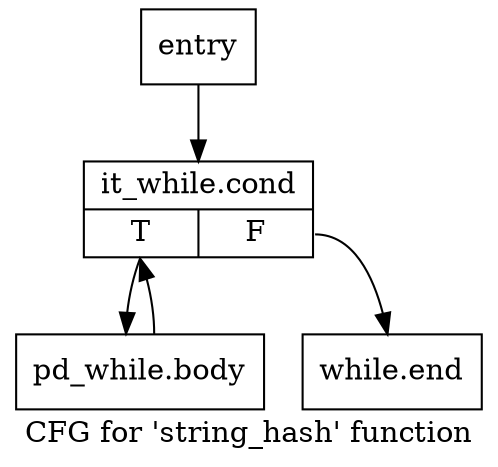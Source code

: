 digraph "CFG for 'string_hash' function" {
	label="CFG for 'string_hash' function";

	Node0x5080570 [shape=record,label="{entry}"];
	Node0x5080570 -> Node0x50805c0;
	Node0x50805c0 [shape=record,label="{it_while.cond|{<s0>T|<s1>F}}"];
	Node0x50805c0:s0 -> Node0x5080610;
	Node0x50805c0:s1 -> Node0x5080660;
	Node0x5080610 [shape=record,label="{pd_while.body}"];
	Node0x5080610 -> Node0x50805c0;
	Node0x5080660 [shape=record,label="{while.end}"];
}
